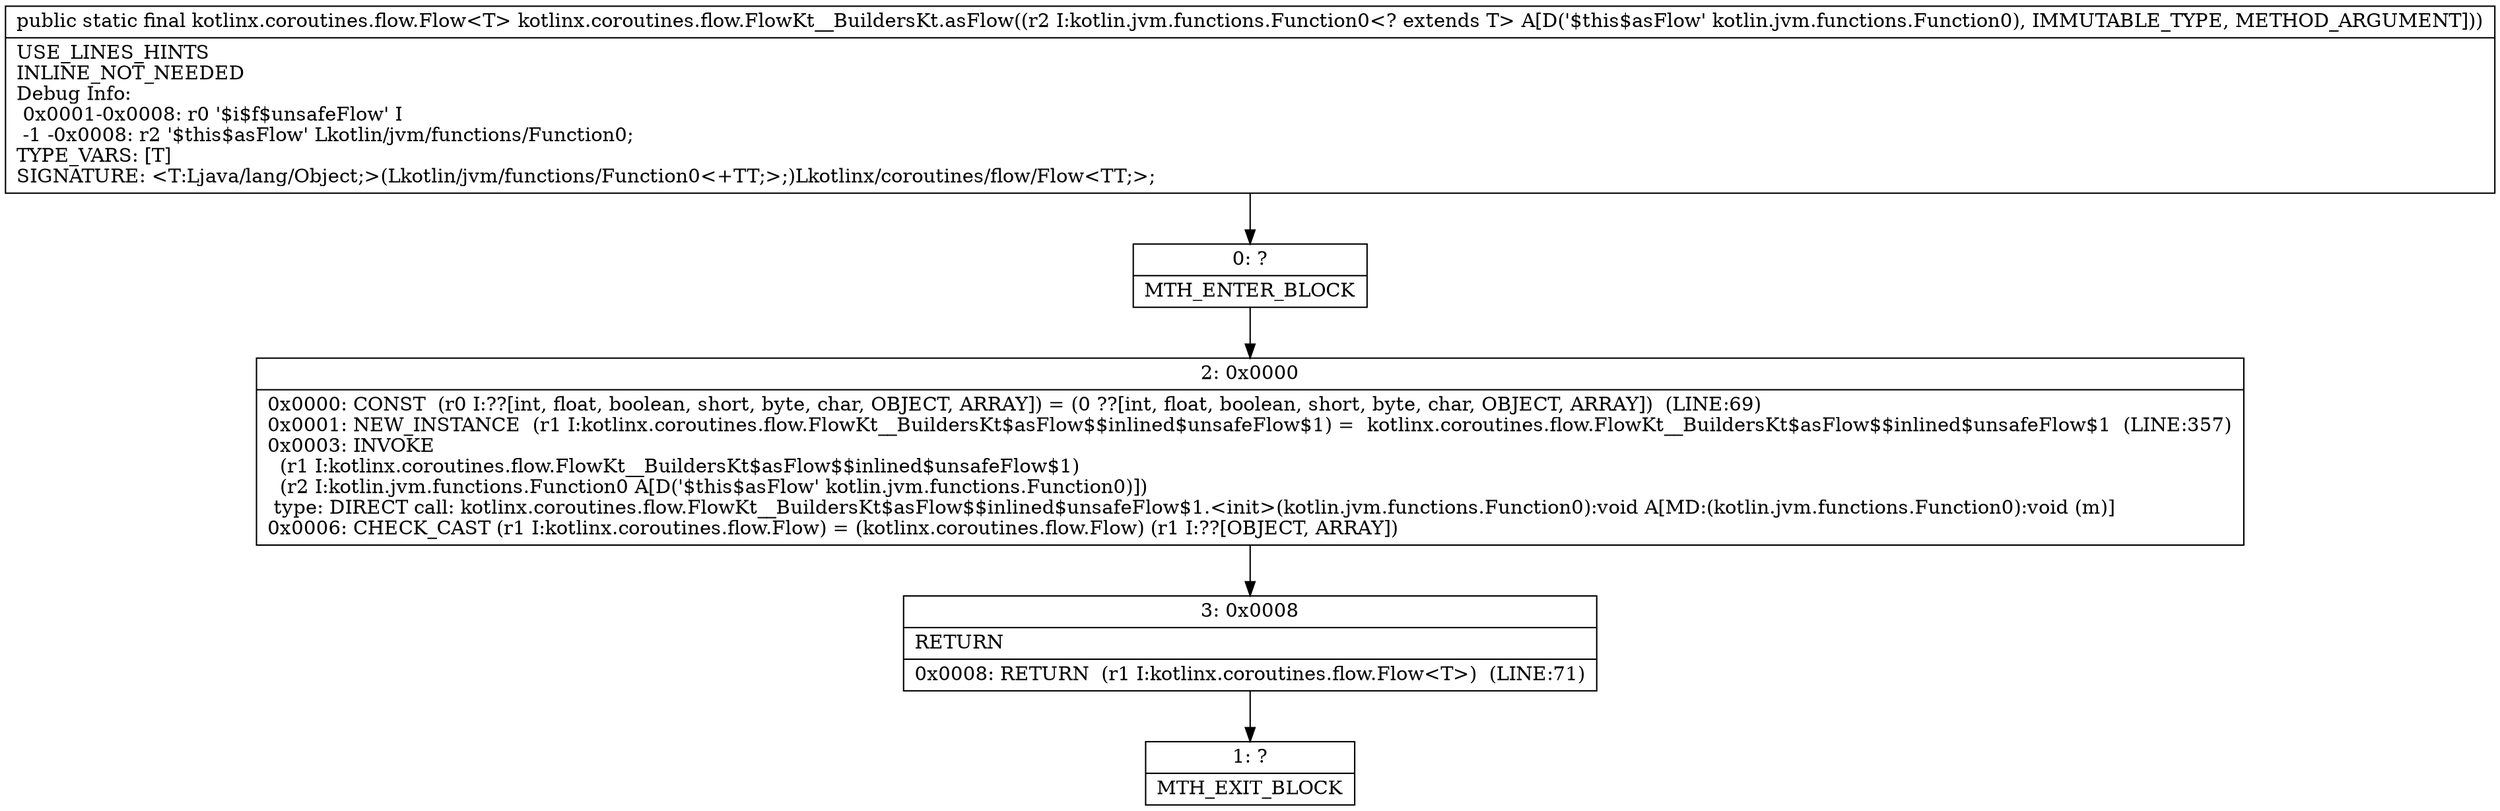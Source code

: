 digraph "CFG forkotlinx.coroutines.flow.FlowKt__BuildersKt.asFlow(Lkotlin\/jvm\/functions\/Function0;)Lkotlinx\/coroutines\/flow\/Flow;" {
Node_0 [shape=record,label="{0\:\ ?|MTH_ENTER_BLOCK\l}"];
Node_2 [shape=record,label="{2\:\ 0x0000|0x0000: CONST  (r0 I:??[int, float, boolean, short, byte, char, OBJECT, ARRAY]) = (0 ??[int, float, boolean, short, byte, char, OBJECT, ARRAY])  (LINE:69)\l0x0001: NEW_INSTANCE  (r1 I:kotlinx.coroutines.flow.FlowKt__BuildersKt$asFlow$$inlined$unsafeFlow$1) =  kotlinx.coroutines.flow.FlowKt__BuildersKt$asFlow$$inlined$unsafeFlow$1  (LINE:357)\l0x0003: INVOKE  \l  (r1 I:kotlinx.coroutines.flow.FlowKt__BuildersKt$asFlow$$inlined$unsafeFlow$1)\l  (r2 I:kotlin.jvm.functions.Function0 A[D('$this$asFlow' kotlin.jvm.functions.Function0)])\l type: DIRECT call: kotlinx.coroutines.flow.FlowKt__BuildersKt$asFlow$$inlined$unsafeFlow$1.\<init\>(kotlin.jvm.functions.Function0):void A[MD:(kotlin.jvm.functions.Function0):void (m)]\l0x0006: CHECK_CAST (r1 I:kotlinx.coroutines.flow.Flow) = (kotlinx.coroutines.flow.Flow) (r1 I:??[OBJECT, ARRAY]) \l}"];
Node_3 [shape=record,label="{3\:\ 0x0008|RETURN\l|0x0008: RETURN  (r1 I:kotlinx.coroutines.flow.Flow\<T\>)  (LINE:71)\l}"];
Node_1 [shape=record,label="{1\:\ ?|MTH_EXIT_BLOCK\l}"];
MethodNode[shape=record,label="{public static final kotlinx.coroutines.flow.Flow\<T\> kotlinx.coroutines.flow.FlowKt__BuildersKt.asFlow((r2 I:kotlin.jvm.functions.Function0\<? extends T\> A[D('$this$asFlow' kotlin.jvm.functions.Function0), IMMUTABLE_TYPE, METHOD_ARGUMENT]))  | USE_LINES_HINTS\lINLINE_NOT_NEEDED\lDebug Info:\l  0x0001\-0x0008: r0 '$i$f$unsafeFlow' I\l  \-1 \-0x0008: r2 '$this$asFlow' Lkotlin\/jvm\/functions\/Function0;\lTYPE_VARS: [T]\lSIGNATURE: \<T:Ljava\/lang\/Object;\>(Lkotlin\/jvm\/functions\/Function0\<+TT;\>;)Lkotlinx\/coroutines\/flow\/Flow\<TT;\>;\l}"];
MethodNode -> Node_0;Node_0 -> Node_2;
Node_2 -> Node_3;
Node_3 -> Node_1;
}

